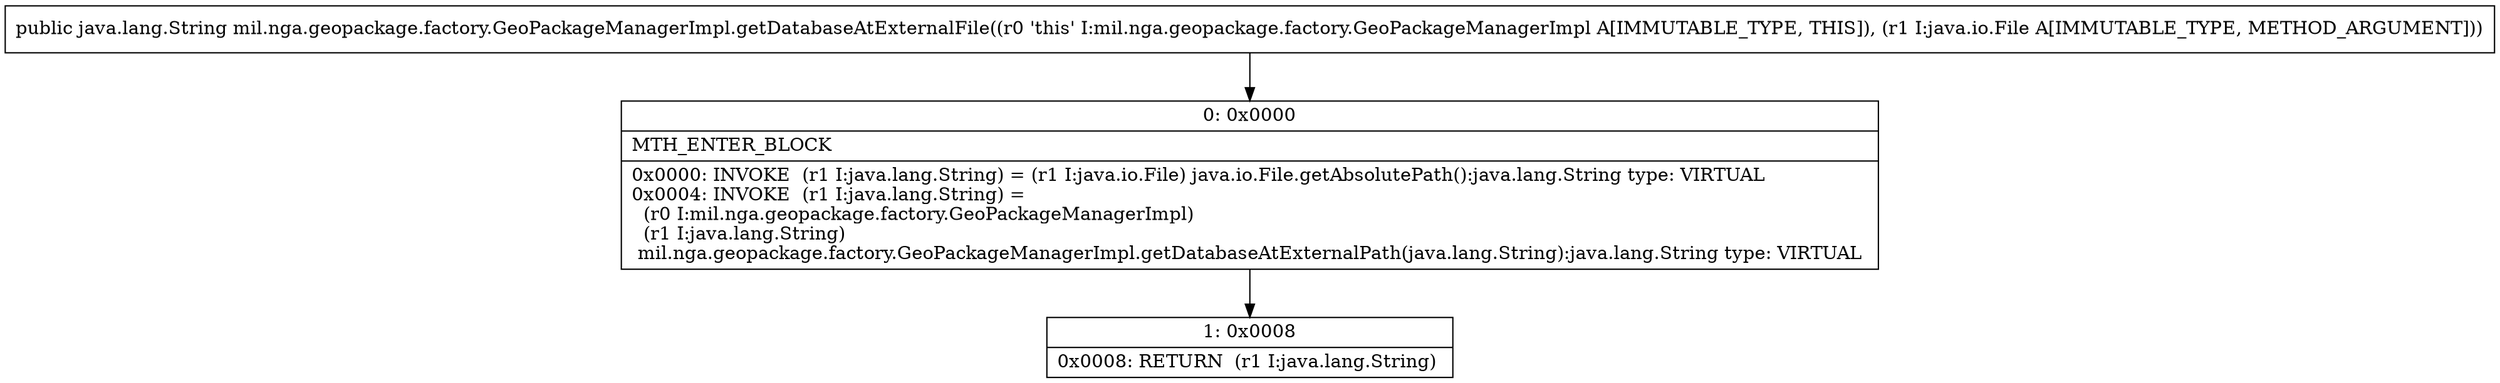 digraph "CFG formil.nga.geopackage.factory.GeoPackageManagerImpl.getDatabaseAtExternalFile(Ljava\/io\/File;)Ljava\/lang\/String;" {
Node_0 [shape=record,label="{0\:\ 0x0000|MTH_ENTER_BLOCK\l|0x0000: INVOKE  (r1 I:java.lang.String) = (r1 I:java.io.File) java.io.File.getAbsolutePath():java.lang.String type: VIRTUAL \l0x0004: INVOKE  (r1 I:java.lang.String) = \l  (r0 I:mil.nga.geopackage.factory.GeoPackageManagerImpl)\l  (r1 I:java.lang.String)\l mil.nga.geopackage.factory.GeoPackageManagerImpl.getDatabaseAtExternalPath(java.lang.String):java.lang.String type: VIRTUAL \l}"];
Node_1 [shape=record,label="{1\:\ 0x0008|0x0008: RETURN  (r1 I:java.lang.String) \l}"];
MethodNode[shape=record,label="{public java.lang.String mil.nga.geopackage.factory.GeoPackageManagerImpl.getDatabaseAtExternalFile((r0 'this' I:mil.nga.geopackage.factory.GeoPackageManagerImpl A[IMMUTABLE_TYPE, THIS]), (r1 I:java.io.File A[IMMUTABLE_TYPE, METHOD_ARGUMENT])) }"];
MethodNode -> Node_0;
Node_0 -> Node_1;
}

